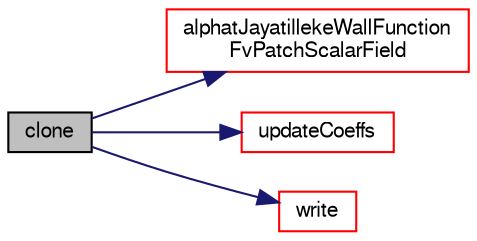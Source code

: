 digraph "clone"
{
  bgcolor="transparent";
  edge [fontname="FreeSans",fontsize="10",labelfontname="FreeSans",labelfontsize="10"];
  node [fontname="FreeSans",fontsize="10",shape=record];
  rankdir="LR";
  Node539 [label="clone",height=0.2,width=0.4,color="black", fillcolor="grey75", style="filled", fontcolor="black"];
  Node539 -> Node540 [color="midnightblue",fontsize="10",style="solid",fontname="FreeSans"];
  Node540 [label="alphatJayatillekeWallFunction\lFvPatchScalarField",height=0.2,width=0.4,color="red",URL="$a30950.html#ac912720802da650582c927db92e92b3d",tooltip="Construct from patch and internal field. "];
  Node539 -> Node595 [color="midnightblue",fontsize="10",style="solid",fontname="FreeSans"];
  Node595 [label="updateCoeffs",height=0.2,width=0.4,color="red",URL="$a30950.html#a7e24eafac629d3733181cd942d4c902f",tooltip="Update the coefficients associated with the patch field. "];
  Node539 -> Node914 [color="midnightblue",fontsize="10",style="solid",fontname="FreeSans"];
  Node914 [label="write",height=0.2,width=0.4,color="red",URL="$a30950.html#a293fdfec8bdfbd5c3913ab4c9f3454ff",tooltip="Write. "];
}
